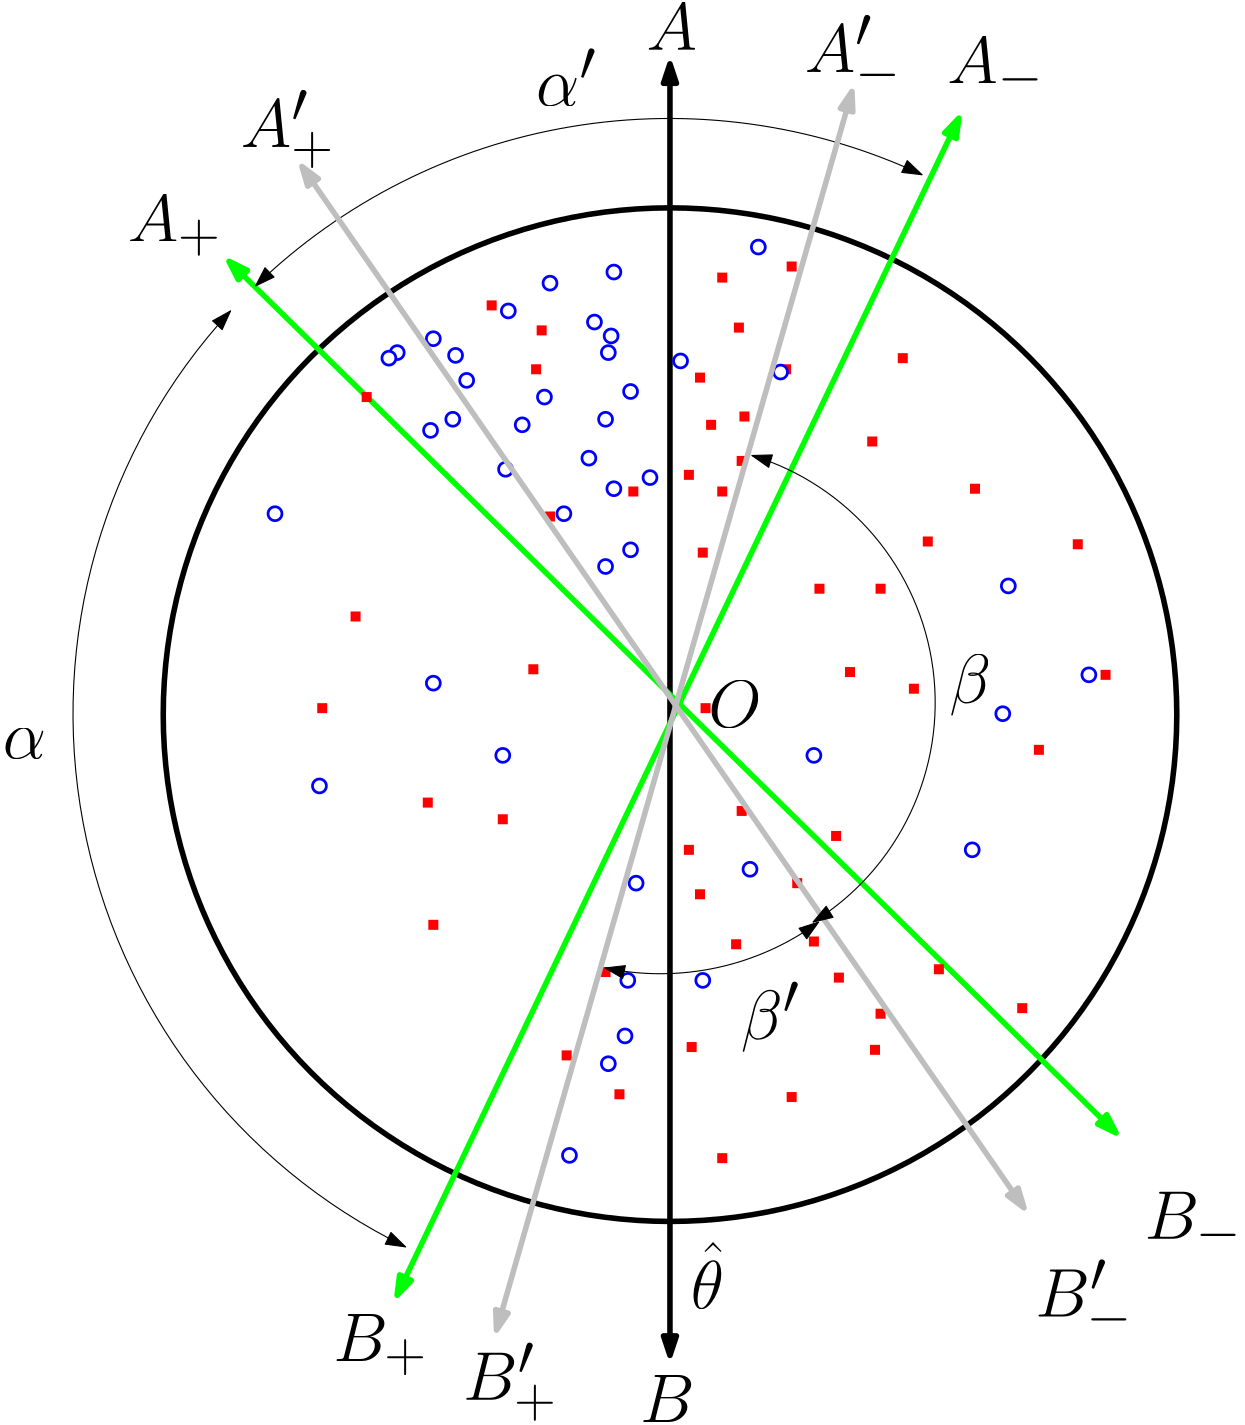 <?xml version="1.0"?>
<!DOCTYPE ipe SYSTEM "ipe.dtd">
<ipe version="70005" creator="Ipe 7.1.1">
<info created="D:20150417000556" modified="D:20150417094035"/>
<ipestyle name="basic">
<symbol name="arrow/arc(spx)">
<path stroke="sym-stroke" fill="sym-stroke" pen="sym-pen">
0 0 m
-1 0.333 l
-1 -0.333 l
h
</path>
</symbol>
<symbol name="arrow/farc(spx)">
<path stroke="sym-stroke" fill="white" pen="sym-pen">
0 0 m
-1 0.333 l
-1 -0.333 l
h
</path>
</symbol>
<symbol name="mark/circle(sx)" transformations="translations">
<path fill="sym-stroke">
0.6 0 0 0.6 0 0 e
0.4 0 0 0.4 0 0 e
</path>
</symbol>
<symbol name="mark/disk(sx)" transformations="translations">
<path fill="sym-stroke">
0.6 0 0 0.6 0 0 e
</path>
</symbol>
<symbol name="mark/fdisk(sfx)" transformations="translations">
<group>
<path fill="sym-fill">
0.5 0 0 0.5 0 0 e
</path>
<path fill="sym-stroke" fillrule="eofill">
0.6 0 0 0.6 0 0 e
0.4 0 0 0.4 0 0 e
</path>
</group>
</symbol>
<symbol name="mark/box(sx)" transformations="translations">
<path fill="sym-stroke" fillrule="eofill">
-0.6 -0.6 m
0.6 -0.6 l
0.6 0.6 l
-0.6 0.6 l
h
-0.4 -0.4 m
0.4 -0.4 l
0.4 0.4 l
-0.4 0.4 l
h
</path>
</symbol>
<symbol name="mark/square(sx)" transformations="translations">
<path fill="sym-stroke">
-0.6 -0.6 m
0.6 -0.6 l
0.6 0.6 l
-0.6 0.6 l
h
</path>
</symbol>
<symbol name="mark/fsquare(sfx)" transformations="translations">
<group>
<path fill="sym-fill">
-0.5 -0.5 m
0.5 -0.5 l
0.5 0.5 l
-0.5 0.5 l
h
</path>
<path fill="sym-stroke" fillrule="eofill">
-0.6 -0.6 m
0.6 -0.6 l
0.6 0.6 l
-0.6 0.6 l
h
-0.4 -0.4 m
0.4 -0.4 l
0.4 0.4 l
-0.4 0.4 l
h
</path>
</group>
</symbol>
<symbol name="mark/cross(sx)" transformations="translations">
<group>
<path fill="sym-stroke">
-0.43 -0.57 m
0.57 0.43 l
0.43 0.57 l
-0.57 -0.43 l
h
</path>
<path fill="sym-stroke">
-0.43 0.57 m
0.57 -0.43 l
0.43 -0.57 l
-0.57 0.43 l
h
</path>
</group>
</symbol>
<symbol name="arrow/fnormal(spx)">
<path stroke="sym-stroke" fill="white" pen="sym-pen">
0 0 m
-1 0.333 l
-1 -0.333 l
h
</path>
</symbol>
<symbol name="arrow/pointed(spx)">
<path stroke="sym-stroke" fill="sym-stroke" pen="sym-pen">
0 0 m
-1 0.333 l
-0.8 0 l
-1 -0.333 l
h
</path>
</symbol>
<symbol name="arrow/fpointed(spx)">
<path stroke="sym-stroke" fill="white" pen="sym-pen">
0 0 m
-1 0.333 l
-0.8 0 l
-1 -0.333 l
h
</path>
</symbol>
<symbol name="arrow/linear(spx)">
<path stroke="sym-stroke" pen="sym-pen">
-1 0.333 m
0 0 l
-1 -0.333 l
</path>
</symbol>
<symbol name="arrow/fdouble(spx)">
<path stroke="sym-stroke" fill="white" pen="sym-pen">
0 0 m
-1 0.333 l
-1 -0.333 l
h
-1 0 m
-2 0.333 l
-2 -0.333 l
h
</path>
</symbol>
<symbol name="arrow/double(spx)">
<path stroke="sym-stroke" fill="sym-stroke" pen="sym-pen">
0 0 m
-1 0.333 l
-1 -0.333 l
h
-1 0 m
-2 0.333 l
-2 -0.333 l
h
</path>
</symbol>
<pen name="heavier" value="0.8"/>
<pen name="fat" value="1.2"/>
<pen name="ultrafat" value="2"/>
<symbolsize name="large" value="5"/>
<symbolsize name="small" value="2"/>
<symbolsize name="tiny" value="1.1"/>
<arrowsize name="large" value="10"/>
<arrowsize name="small" value="5"/>
<arrowsize name="tiny" value="3"/>
<color name="red" value="1 0 0"/>
<color name="green" value="0 1 0"/>
<color name="blue" value="0 0 1"/>
<color name="yellow" value="1 1 0"/>
<color name="orange" value="1 0.647 0"/>
<color name="gold" value="1 0.843 0"/>
<color name="purple" value="0.627 0.125 0.941"/>
<color name="gray" value="0.745"/>
<color name="brown" value="0.647 0.165 0.165"/>
<color name="navy" value="0 0 0.502"/>
<color name="pink" value="1 0.753 0.796"/>
<color name="seagreen" value="0.18 0.545 0.341"/>
<color name="turquoise" value="0.251 0.878 0.816"/>
<color name="violet" value="0.933 0.51 0.933"/>
<color name="darkblue" value="0 0 0.545"/>
<color name="darkcyan" value="0 0.545 0.545"/>
<color name="darkgray" value="0.663"/>
<color name="darkgreen" value="0 0.392 0"/>
<color name="darkmagenta" value="0.545 0 0.545"/>
<color name="darkorange" value="1 0.549 0"/>
<color name="darkred" value="0.545 0 0"/>
<color name="lightblue" value="0.678 0.847 0.902"/>
<color name="lightcyan" value="0.878 1 1"/>
<color name="lightgray" value="0.827"/>
<color name="lightgreen" value="0.565 0.933 0.565"/>
<color name="lightyellow" value="1 1 0.878"/>
<dashstyle name="dashed" value="[4] 0"/>
<dashstyle name="dotted" value="[1 3] 0"/>
<dashstyle name="dash dotted" value="[4 2 1 2] 0"/>
<dashstyle name="dash dot dotted" value="[4 2 1 2 1 2] 0"/>
<textsize name="large" value="\large"/>
<textsize name="Large" value="\Large"/>
<textsize name="LARGE" value="\LARGE"/>
<textsize name="huge" value="\huge"/>
<textsize name="Huge" value="\Huge"/>
<textsize name="small" value="\small"/>
<textsize name="footnote" value="\footnotesize"/>
<textsize name="tiny" value="\tiny"/>
<textstyle name="center" begin="\begin{center}" end="\end{center}"/>
<textstyle name="itemize" begin="\begin{itemize}" end="\end{itemize}"/>
<textstyle name="item" begin="\begin{itemize}\item{}" end="\end{itemize}"/>
<gridsize name="4 pts" value="4"/>
<gridsize name="8 pts (~3 mm)" value="8"/>
<gridsize name="16 pts (~6 mm)" value="16"/>
<gridsize name="32 pts (~12 mm)" value="32"/>
<gridsize name="10 pts (~3.5 mm)" value="10"/>
<gridsize name="20 pts (~7 mm)" value="20"/>
<gridsize name="14 pts (~5 mm)" value="14"/>
<gridsize name="28 pts (~10 mm)" value="28"/>
<gridsize name="56 pts (~20 mm)" value="56"/>
<anglesize name="90 deg" value="90"/>
<anglesize name="60 deg" value="60"/>
<anglesize name="45 deg" value="45"/>
<anglesize name="30 deg" value="30"/>
<anglesize name="22.5 deg" value="22.5"/>
<tiling name="falling" angle="-60" step="4" width="1"/>
<tiling name="rising" angle="30" step="4" width="1"/>
</ipestyle>
<page>
<layer name="alpha"/>
<view layers="alpha" active="alpha"/>
<path layer="alpha" stroke="black" pen="ultrafat">
182.442 0 0 182.442 257.998 574.665 e
</path>
<path matrix="-4.95611 0 0 1.11655 1536.49 -64.2641" stroke="black" pen="ultrafat" arrow="normal/normal" rarrow="normal/normal">
257.967 782.065 m
257.967 365.654 l
</path>
<path matrix="1.12196 0 0 1.11789 -30.5267 -58.3397" stroke="green" pen="ultrafat" arrow="normal/normal" rarrow="normal/normal">
115.65 712.224 m
400.285 431.542 l
</path>
<path matrix="1.13677 0 0 1.11265 -33.1386 -54.375" stroke="green" pen="ultrafat" arrow="normal/normal" rarrow="normal/normal">
347.575 758.346 m
169.678 377.514 l
</path>
<use name="mark/square(sx)" pos="282.794 714" size="normal" stroke="red"/>
<use name="mark/square(sx)" pos="276.794 732" size="normal" stroke="red"/>
<use name="mark/square(sx)" pos="301.794 736" size="normal" stroke="red"/>
<use name="mark/square(sx)" pos="299.794 699" size="normal" stroke="red"/>
<use name="mark/square(sx)" pos="272.794 679" size="normal" stroke="red"/>
<use name="mark/square(sx)" pos="268.794 696" size="normal" stroke="red"/>
<use name="mark/square(sx)" pos="284.794 682" size="normal" stroke="red"/>
<use name="mark/square(sx)" pos="276.794 655" size="normal" stroke="red"/>
<use name="mark/square(sx)" pos="269.794 633" size="normal" stroke="red"/>
<use name="mark/square(sx)" pos="283.794 666" size="normal" stroke="red"/>
<use name="mark/square(sx)" pos="264.794 661" size="normal" stroke="red"/>
<use name="mark/square(sx)" pos="301.794 437" size="normal" stroke="red"/>
<use name="mark/square(sx)" pos="268.794 510" size="normal" stroke="red"/>
<use name="mark/square(sx)" pos="303.794 514" size="normal" stroke="red"/>
<use name="mark/square(sx)" pos="354.794 483" size="normal" stroke="red"/>
<use name="mark/square(sx)" pos="333.794 467" size="normal" stroke="red"/>
<use name="mark/square(sx)" pos="309.794 493" size="normal" stroke="red"/>
<use name="mark/square(sx)" pos="264.794 526" size="normal" stroke="red"/>
<use name="mark/square(sx)" pos="283.794 540" size="normal" stroke="red"/>
<use name="mark/square(sx)" pos="276.794 415" size="normal" stroke="red"/>
<use name="mark/square(sx)" pos="265.794 455" size="normal" stroke="red"/>
<use name="mark/square(sx)" pos="281.794 492" size="normal" stroke="red"/>
<use name="mark/square(sx)" pos="318.794 480" size="normal" stroke="red"/>
<use name="mark/square(sx)" pos="331.794 454" size="normal" stroke="red"/>
<use name="mark/square(sx)" pos="220.794 452" size="normal" stroke="red"/>
<use name="mark/square(sx)" pos="234.794 482" size="normal" stroke="red"/>
<use name="mark/square(sx)" pos="239.794 438" size="normal" stroke="red"/>
<use name="mark/square(sx)" pos="209.794 699" size="normal" stroke="red"/>
<use name="mark/square(sx)" pos="193.794 722" size="normal" stroke="red"/>
<use name="mark/square(sx)" pos="211.794 713" size="normal" stroke="red"/>
<use name="mark/square(sx)" pos="244.794 655" size="normal" stroke="red"/>
<use name="mark/square(sx)" pos="214.794 646" size="normal" stroke="red"/>
<use name="mark/square(sx)" pos="148.794 689" size="normal" stroke="red"/>
<use name="mark/square(sx)" pos="170.794 543" size="normal" stroke="red"/>
<use name="mark/square(sx)" pos="132.794 577" size="normal" stroke="red"/>
<use name="mark/square(sx)" pos="144.794 610" size="normal" stroke="red"/>
<use name="mark/square(sx)" pos="208.794 591" size="normal" stroke="red"/>
<use name="mark/square(sx)" pos="197.794 537" size="normal" stroke="red"/>
<use name="mark/square(sx)" pos="172.794 499" size="normal" stroke="red"/>
<use name="mark/fdisk(sfx)" pos="115.794 647" size="large" stroke="blue" fill="white"/>
<use name="mark/fdisk(sfx)" pos="212.794 689" size="large" stroke="blue" fill="white"/>
<use name="mark/fdisk(sfx)" pos="159.794 705" size="large" stroke="blue" fill="white"/>
<use name="mark/fdisk(sfx)" pos="214.794 730" size="large" stroke="blue" fill="white"/>
<use name="mark/fdisk(sfx)" pos="230.794 716" size="large" stroke="blue" fill="white"/>
<use name="mark/fdisk(sfx)" pos="228.794 667" size="large" stroke="blue" fill="white"/>
<use name="mark/fdisk(sfx)" pos="171.794 677" size="large" stroke="blue" fill="white"/>
<use name="mark/fdisk(sfx)" pos="180.794 704" size="large" stroke="blue" fill="white"/>
<use name="mark/fdisk(sfx)" pos="204.794 679" size="large" stroke="blue" fill="white"/>
<use name="mark/fdisk(sfx)" pos="219.794 647" size="large" stroke="blue" fill="white"/>
<use name="mark/fdisk(sfx)" pos="234.794 628" size="large" stroke="blue" fill="white"/>
<use name="mark/fdisk(sfx)" pos="234.794 681" size="large" stroke="blue" fill="white"/>
<use name="mark/fdisk(sfx)" pos="236.794 711" size="large" stroke="blue" fill="white"/>
<use name="mark/fdisk(sfx)" pos="237.794 734" size="large" stroke="blue" fill="white"/>
<use name="mark/fdisk(sfx)" pos="199.794 720" size="large" stroke="blue" fill="white"/>
<use name="mark/fdisk(sfx)" pos="156.794 703" size="large" stroke="blue" fill="white"/>
<use name="mark/fdisk(sfx)" pos="172.794 710" size="large" stroke="blue" fill="white"/>
<use name="mark/fdisk(sfx)" pos="237.794 656" size="large" stroke="blue" fill="white"/>
<use name="mark/fdisk(sfx)" pos="198.794 663" size="large" stroke="blue" fill="white"/>
<use name="mark/fdisk(sfx)" pos="179.794 681" size="large" stroke="blue" fill="white"/>
<use name="mark/fdisk(sfx)" pos="184.794 695" size="large" stroke="blue" fill="white"/>
<use name="mark/fdisk(sfx)" pos="235.794 705" size="large" stroke="blue" fill="white"/>
<use name="mark/fdisk(sfx)" pos="243.794 691" size="large" stroke="blue" fill="white"/>
<use name="mark/fdisk(sfx)" pos="250.794 660" size="large" stroke="blue" fill="white"/>
<use name="mark/fdisk(sfx)" pos="243.794 634" size="large" stroke="blue" fill="white"/>
<use name="mark/fdisk(sfx)" pos="242.794 479" size="large" stroke="blue" fill="white"/>
<use name="mark/fdisk(sfx)" pos="245.794 514" size="large" stroke="blue" fill="white"/>
<use name="mark/fdisk(sfx)" pos="241.794 459" size="large" stroke="blue" fill="white"/>
<use name="mark/fdisk(sfx)" pos="235.794 449" size="large" stroke="blue" fill="white"/>
<use name="mark/fdisk(sfx)" pos="221.794 416" size="large" stroke="blue" fill="white"/>
<use name="mark/fdisk(sfx)" pos="131.794 549" size="large" stroke="blue" fill="white"/>
<use name="mark/fdisk(sfx)" pos="197.794 560" size="large" stroke="blue" fill="white"/>
<use name="mark/fdisk(sfx)" pos="172.794 586" size="large" stroke="blue" fill="white"/>
<use name="mark/fdisk(sfx)" pos="408.794 589" size="large" stroke="blue" fill="white"/>
<use name="mark/fdisk(sfx)" pos="379.794 621" size="large" stroke="blue" fill="white"/>
<use name="mark/fdisk(sfx)" pos="377.794 575" size="large" stroke="blue" fill="white"/>
<use name="mark/fdisk(sfx)" pos="366.794 526" size="large" stroke="blue" fill="white"/>
<use name="mark/fdisk(sfx)" pos="309.794 560" size="large" stroke="blue" fill="white"/>
<use name="mark/square(sx)" pos="322.794 590" size="normal" stroke="red"/>
<use name="mark/square(sx)" pos="311.794 620" size="normal" stroke="red"/>
<use name="mark/square(sx)" pos="367.794 656" size="normal" stroke="red"/>
<use name="mark/square(sx)" pos="414.794 589" size="normal" stroke="red"/>
<use name="mark/square(sx)" pos="390.794 562" size="normal" stroke="red"/>
<use name="mark/square(sx)" pos="345.794 584" size="normal" stroke="red"/>
<use name="mark/square(sx)" pos="333.794 620" size="normal" stroke="red"/>
<use name="mark/square(sx)" pos="350.794 637" size="normal" stroke="red"/>
<use name="mark/square(sx)" pos="404.794 636" size="normal" stroke="red"/>
<use name="mark/square(sx)" pos="341.794 703" size="normal" stroke="red"/>
<use name="mark/square(sx)" pos="330.794 673" size="normal" stroke="red"/>
<use name="mark/square(sx)" pos="384.794 469" size="normal" stroke="red"/>
<use name="mark/square(sx)" pos="317.794 531" size="normal" stroke="red"/>
<use name="mark/square(sx)" pos="270.794 577" size="normal" stroke="red"/>
<use name="mark/fdisk(sfx)" pos="286.794 519" size="large" stroke="blue" fill="white"/>
<use name="mark/fdisk(sfx)" pos="269.794 479" size="large" stroke="blue" fill="white"/>
<use name="mark/fdisk(sfx)" pos="297.794 698" size="large" stroke="blue" fill="white"/>
<use name="mark/fdisk(sfx)" pos="261.794 702" size="large" stroke="blue" fill="white"/>
<use name="mark/fdisk(sfx)" pos="289.794 743" size="large" stroke="blue" fill="white"/>
<text matrix="1 0 0 1 151 -230" transformations="translations" pos="120.794 800" stroke="black" type="label" width="19.222" height="16.938" depth="0" valign="baseline">{\Huge $O$}</text>
<text matrix="1 0 0 1 329 65" transformations="translations" pos="28.7943 737" stroke="black" type="label" width="34.763" height="16.938" depth="5.44" valign="baseline">{\Huge $A_-$}</text>
<text matrix="1 0 0 1 -289 -444" transformations="translations" pos="425.794 786" stroke="black" type="label" width="33.81" height="16.938" depth="5.03" valign="baseline">{\Huge $B_+$}</text>
<text matrix="1 0 0 1 -3 -319" transformations="translations" pos="431.794 705" stroke="black" type="label" width="35.007" height="16.938" depth="5.44" valign="baseline">{\Huge $B_-$}</text>
<path stroke="black" arrow="normal/normal" rarrow="normal/normal">
99.7943 720 m
213.715 0 0 213.715 256.794 575 162.804 383.063 a
</path>
<text matrix="1 0 0 1 -404 -221" transformations="translations" pos="421.794 780" stroke="black" type="label" width="15.595" height="10.672" depth="0" valign="baseline">{\Huge $\alpha$}</text>
<text matrix="1 0 0 1 -251 -21" transformations="translations" pos="460.794 815" stroke="black" type="label" width="21.775" height="20.474" depth="0" valign="baseline">{\Huge $\alpha&apos;$}</text>
<path stroke="black" arrow="normal/normal" rarrow="normal/normal">
108.794 729 m
214.283 0 0 -214.283 257.794 575 348.743 769.024 a
</path>
<text matrix="1 0 0 1 -425 -55" transformations="translations" pos="487.794 800" stroke="black" type="label" width="33.566" height="16.938" depth="5.03" valign="baseline">{\Huge $A_+$}</text>
<path matrix="0.959108 0 0 0.953846 5.13197 35.6308" stroke="gray" pen="ultrafat" arrow="normal/normal" rarrow="normal/normal">
125.5 772 m
396.5 379 l
</path>
<path matrix="0.976738 0 0 0.97783 7.52511 17.7136" stroke="gray" pen="ultrafat" arrow="normal/normal" rarrow="normal/normal">
323.5 799 m
192.5 343 l
</path>
<text matrix="1 0 0 1 -361 5" transformations="translations" pos="464.5 774" stroke="black" type="label" width="33.566" height="20.474" depth="7.44" valign="baseline">{\Huge $A&apos;_+$}</text>
<text matrix="1 0 0 1 -293 -403" transformations="translations" pos="476.5 731" stroke="black" type="label" width="33.81" height="20.474" depth="7.44" valign="baseline">{\Huge $B&apos;_+$}</text>
<text matrix="1 0 0 1 -91 -268" transformations="translations" pos="480.5 626" stroke="black" type="label" width="35.007" height="20.474" depth="7.85" valign="baseline">{\Huge $B&apos;_-$}</text>
<text matrix="1 0 0 1 -199 10" transformations="translations" pos="505.5 796" stroke="black" type="label" width="34.763" height="20.474" depth="7.85" valign="baseline">{\Huge $A&apos;_-$}</text>
<path stroke="black" arrow="normal/normal" rarrow="normal/normal">
311.5 500 m
96.6075 0 0 -96.6075 254.5 578 234.598 483.465 a
</path>
<path stroke="black" arrow="normal/normal" rarrow="normal/normal">
309.5 500 m
92.9624 0 0 92.9624 260.5 579 287.488 667.959 a
</path>
<text matrix="1 0 0 1 -108 -188" transformations="translations" pos="466.5 767" stroke="black" type="label" width="15.076" height="17.213" depth="4.82" valign="baseline">{\Huge $\beta$}</text>
<text matrix="1 0 0 1 -216 -206" transformations="translations" pos="499.5 664" stroke="black" type="label" width="21.256" height="20.474" depth="4.82" valign="baseline">{\Huge $\beta&apos;$}</text>
<text matrix="1 0 0 0.222222 -214 657.111" transformations="translations" pos="463.5 706" stroke="black" type="label" width="18.194" height="16.938" depth="0" valign="baseline">{\Huge $A$}</text>
<text matrix="1.03282 0 0 2.17048 -262.484 -962.753" transformations="translations" pos="493.5 591" stroke="black" type="label" width="19.689" height="16.938" depth="0" valign="baseline">{\Huge $B$}</text>
<text matrix="1 0 0 1 -226 -350" transformations="translations" pos="491.5 711" stroke="black" type="label" width="11.985" height="23.756" depth="0" valign="baseline">{\Huge $\hat{{\mathbf{\theta}}}$}</text>
</page>
</ipe>
